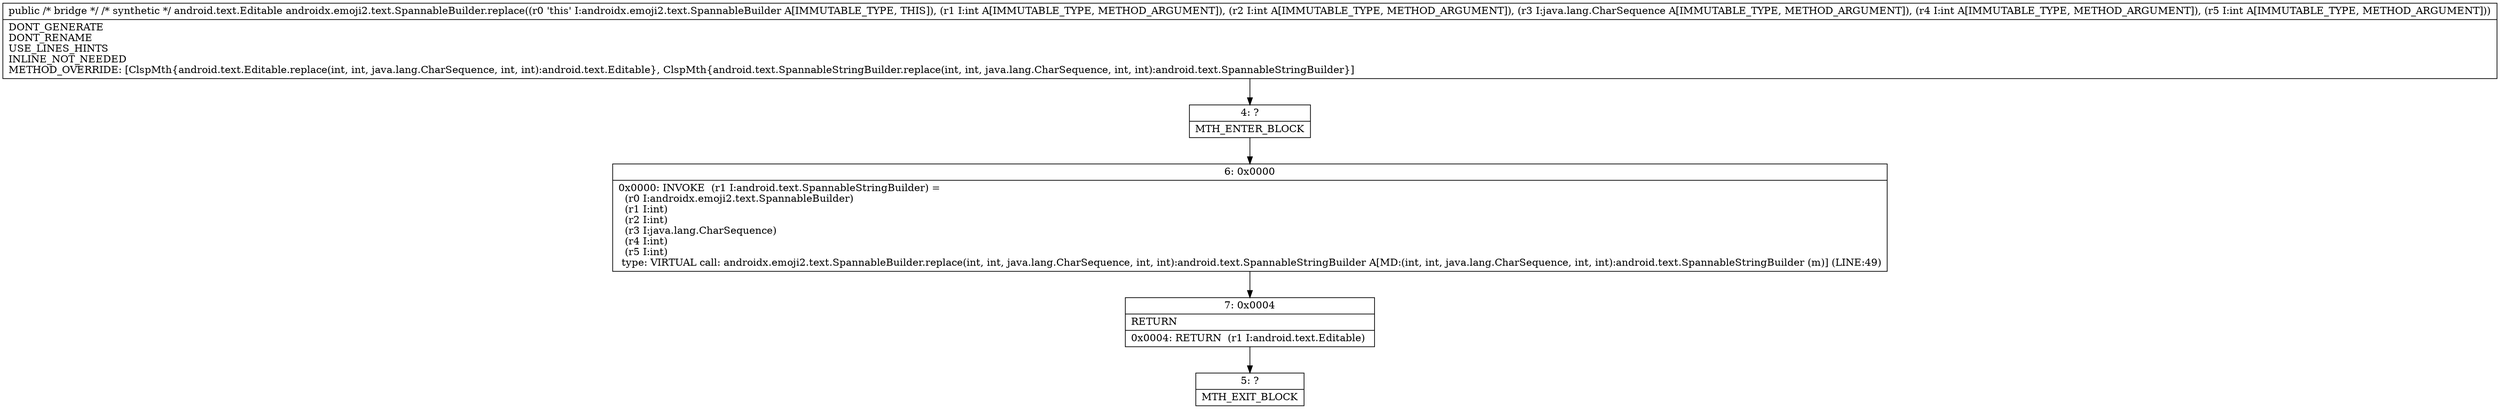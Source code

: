 digraph "CFG forandroidx.emoji2.text.SpannableBuilder.replace(IILjava\/lang\/CharSequence;II)Landroid\/text\/Editable;" {
Node_4 [shape=record,label="{4\:\ ?|MTH_ENTER_BLOCK\l}"];
Node_6 [shape=record,label="{6\:\ 0x0000|0x0000: INVOKE  (r1 I:android.text.SpannableStringBuilder) = \l  (r0 I:androidx.emoji2.text.SpannableBuilder)\l  (r1 I:int)\l  (r2 I:int)\l  (r3 I:java.lang.CharSequence)\l  (r4 I:int)\l  (r5 I:int)\l type: VIRTUAL call: androidx.emoji2.text.SpannableBuilder.replace(int, int, java.lang.CharSequence, int, int):android.text.SpannableStringBuilder A[MD:(int, int, java.lang.CharSequence, int, int):android.text.SpannableStringBuilder (m)] (LINE:49)\l}"];
Node_7 [shape=record,label="{7\:\ 0x0004|RETURN\l|0x0004: RETURN  (r1 I:android.text.Editable) \l}"];
Node_5 [shape=record,label="{5\:\ ?|MTH_EXIT_BLOCK\l}"];
MethodNode[shape=record,label="{public \/* bridge *\/ \/* synthetic *\/ android.text.Editable androidx.emoji2.text.SpannableBuilder.replace((r0 'this' I:androidx.emoji2.text.SpannableBuilder A[IMMUTABLE_TYPE, THIS]), (r1 I:int A[IMMUTABLE_TYPE, METHOD_ARGUMENT]), (r2 I:int A[IMMUTABLE_TYPE, METHOD_ARGUMENT]), (r3 I:java.lang.CharSequence A[IMMUTABLE_TYPE, METHOD_ARGUMENT]), (r4 I:int A[IMMUTABLE_TYPE, METHOD_ARGUMENT]), (r5 I:int A[IMMUTABLE_TYPE, METHOD_ARGUMENT]))  | DONT_GENERATE\lDONT_RENAME\lUSE_LINES_HINTS\lINLINE_NOT_NEEDED\lMETHOD_OVERRIDE: [ClspMth\{android.text.Editable.replace(int, int, java.lang.CharSequence, int, int):android.text.Editable\}, ClspMth\{android.text.SpannableStringBuilder.replace(int, int, java.lang.CharSequence, int, int):android.text.SpannableStringBuilder\}]\l}"];
MethodNode -> Node_4;Node_4 -> Node_6;
Node_6 -> Node_7;
Node_7 -> Node_5;
}

